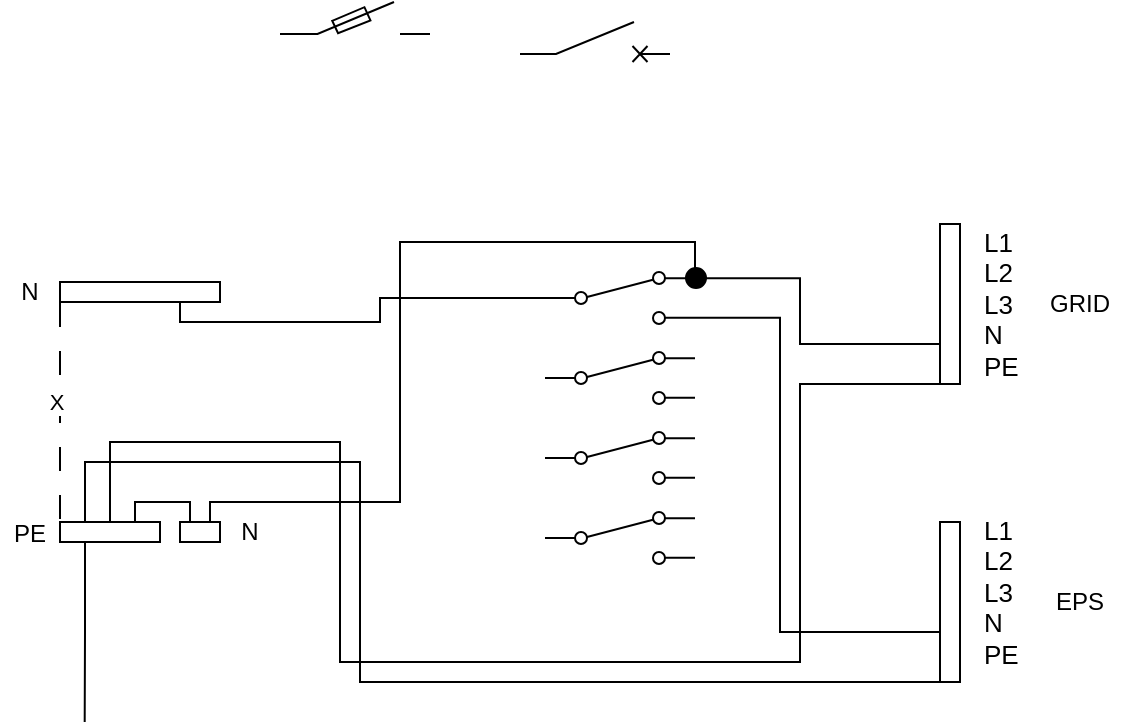 <mxfile version="22.1.21" type="github">
  <diagram name="Stránka-1" id="qHNlvLQnSKEmM8BU2uu_">
    <mxGraphModel dx="795" dy="539" grid="1" gridSize="10" guides="1" tooltips="1" connect="1" arrows="1" fold="1" page="1" pageScale="1" pageWidth="827" pageHeight="1169" math="0" shadow="0">
      <root>
        <mxCell id="0" />
        <mxCell id="1" parent="0" />
        <mxCell id="qgC3pcYMYkXA0LMqmIol-1" value="" style="pointerEvents=1;verticalLabelPosition=bottom;shadow=0;dashed=0;align=center;html=1;verticalAlign=top;shape=mxgraph.electrical.electro-mechanical.circuitBreaker2;elSwitchState=off;" vertex="1" parent="1">
          <mxGeometry x="310" y="70" width="75" height="20" as="geometry" />
        </mxCell>
        <mxCell id="qgC3pcYMYkXA0LMqmIol-35" style="edgeStyle=orthogonalEdgeStyle;rounded=0;orthogonalLoop=1;jettySize=auto;html=1;exitX=0;exitY=0.5;exitDx=0;exitDy=0;entryX=0.75;entryY=1;entryDx=0;entryDy=0;endArrow=none;endFill=0;" edge="1" parent="1" source="qgC3pcYMYkXA0LMqmIol-2" target="qgC3pcYMYkXA0LMqmIol-6">
          <mxGeometry relative="1" as="geometry">
            <Array as="points">
              <mxPoint x="240" y="208" />
              <mxPoint x="240" y="220" />
              <mxPoint x="140" y="220" />
            </Array>
          </mxGeometry>
        </mxCell>
        <mxCell id="qgC3pcYMYkXA0LMqmIol-2" value="" style="html=1;shape=mxgraph.electrical.electro-mechanical.twoWaySwitch;aspect=fixed;elSwitchState=2;" vertex="1" parent="1">
          <mxGeometry x="322.5" y="195" width="75" height="26" as="geometry" />
        </mxCell>
        <mxCell id="qgC3pcYMYkXA0LMqmIol-3" value="" style="html=1;shape=mxgraph.electrical.electro-mechanical.fuse2;aspect=fixed;elSwitchState=off;" vertex="1" parent="1">
          <mxGeometry x="190" y="60" width="75" height="20" as="geometry" />
        </mxCell>
        <mxCell id="qgC3pcYMYkXA0LMqmIol-18" style="edgeStyle=orthogonalEdgeStyle;rounded=0;orthogonalLoop=1;jettySize=auto;html=1;exitX=0.25;exitY=1;exitDx=0;exitDy=0;endArrow=none;endFill=0;" edge="1" parent="1" source="qgC3pcYMYkXA0LMqmIol-4">
          <mxGeometry relative="1" as="geometry">
            <mxPoint x="92.345" y="420.0" as="targetPoint" />
          </mxGeometry>
        </mxCell>
        <mxCell id="qgC3pcYMYkXA0LMqmIol-21" style="edgeStyle=orthogonalEdgeStyle;rounded=0;orthogonalLoop=1;jettySize=auto;html=1;exitX=0.75;exitY=0;exitDx=0;exitDy=0;entryX=0.25;entryY=0;entryDx=0;entryDy=0;endArrow=none;endFill=0;" edge="1" parent="1" source="qgC3pcYMYkXA0LMqmIol-4" target="qgC3pcYMYkXA0LMqmIol-17">
          <mxGeometry relative="1" as="geometry">
            <Array as="points">
              <mxPoint x="118" y="310" />
              <mxPoint x="145" y="310" />
            </Array>
          </mxGeometry>
        </mxCell>
        <mxCell id="qgC3pcYMYkXA0LMqmIol-4" value="" style="rounded=0;whiteSpace=wrap;html=1;fillColor=none;" vertex="1" parent="1">
          <mxGeometry x="80" y="320" width="50" height="10" as="geometry" />
        </mxCell>
        <mxCell id="qgC3pcYMYkXA0LMqmIol-6" value="" style="rounded=0;whiteSpace=wrap;html=1;fillColor=none;" vertex="1" parent="1">
          <mxGeometry x="80" y="200" width="80" height="10" as="geometry" />
        </mxCell>
        <mxCell id="qgC3pcYMYkXA0LMqmIol-7" value="" style="html=1;shape=mxgraph.electrical.electro-mechanical.twoWaySwitch;aspect=fixed;elSwitchState=2;" vertex="1" parent="1">
          <mxGeometry x="322.5" y="275" width="75" height="26" as="geometry" />
        </mxCell>
        <mxCell id="qgC3pcYMYkXA0LMqmIol-8" value="" style="html=1;shape=mxgraph.electrical.electro-mechanical.twoWaySwitch;aspect=fixed;elSwitchState=2;" vertex="1" parent="1">
          <mxGeometry x="322.5" y="235" width="75" height="26" as="geometry" />
        </mxCell>
        <mxCell id="qgC3pcYMYkXA0LMqmIol-9" value="" style="html=1;shape=mxgraph.electrical.electro-mechanical.twoWaySwitch;aspect=fixed;elSwitchState=2;" vertex="1" parent="1">
          <mxGeometry x="322.5" y="315" width="75" height="26" as="geometry" />
        </mxCell>
        <mxCell id="qgC3pcYMYkXA0LMqmIol-29" style="edgeStyle=orthogonalEdgeStyle;rounded=0;orthogonalLoop=1;jettySize=auto;html=1;exitX=0;exitY=0.75;exitDx=0;exitDy=0;exitPerimeter=0;entryX=1;entryY=0.12;entryDx=0;entryDy=0;endArrow=none;endFill=0;" edge="1" parent="1" source="qgC3pcYMYkXA0LMqmIol-10" target="qgC3pcYMYkXA0LMqmIol-2">
          <mxGeometry relative="1" as="geometry">
            <Array as="points">
              <mxPoint x="450" y="231" />
              <mxPoint x="450" y="198" />
            </Array>
          </mxGeometry>
        </mxCell>
        <mxCell id="qgC3pcYMYkXA0LMqmIol-36" style="edgeStyle=orthogonalEdgeStyle;rounded=0;orthogonalLoop=1;jettySize=auto;html=1;exitX=0;exitY=1;exitDx=0;exitDy=0;exitPerimeter=0;entryX=0.5;entryY=0;entryDx=0;entryDy=0;endArrow=none;endFill=0;" edge="1" parent="1" source="qgC3pcYMYkXA0LMqmIol-10" target="qgC3pcYMYkXA0LMqmIol-4">
          <mxGeometry relative="1" as="geometry">
            <Array as="points">
              <mxPoint x="450" y="251" />
              <mxPoint x="450" y="390" />
              <mxPoint x="220" y="390" />
              <mxPoint x="220" y="280" />
              <mxPoint x="105" y="280" />
            </Array>
          </mxGeometry>
        </mxCell>
        <mxCell id="qgC3pcYMYkXA0LMqmIol-10" value="" style="rounded=0;whiteSpace=wrap;html=1;fillColor=none;points=[[0,0,0,0,0],[0,0.25,0,0,0],[0,0.5,0,0,0],[0,0.75,0,0,0],[0,1,0,0,0]];" vertex="1" parent="1">
          <mxGeometry x="520" y="171" width="10" height="80" as="geometry" />
        </mxCell>
        <mxCell id="qgC3pcYMYkXA0LMqmIol-30" style="edgeStyle=orthogonalEdgeStyle;rounded=0;orthogonalLoop=1;jettySize=auto;html=1;exitX=0;exitY=0.75;exitDx=0;exitDy=0;exitPerimeter=0;entryX=1;entryY=0.88;entryDx=0;entryDy=0;startArrow=none;startFill=0;endArrow=none;endFill=0;" edge="1" parent="1" source="qgC3pcYMYkXA0LMqmIol-12" target="qgC3pcYMYkXA0LMqmIol-2">
          <mxGeometry relative="1" as="geometry">
            <Array as="points">
              <mxPoint x="440" y="375" />
              <mxPoint x="440" y="218" />
            </Array>
          </mxGeometry>
        </mxCell>
        <mxCell id="qgC3pcYMYkXA0LMqmIol-38" style="edgeStyle=orthogonalEdgeStyle;rounded=0;orthogonalLoop=1;jettySize=auto;html=1;exitX=0;exitY=1;exitDx=0;exitDy=0;exitPerimeter=0;entryX=0.25;entryY=0;entryDx=0;entryDy=0;endArrow=none;endFill=0;" edge="1" parent="1" source="qgC3pcYMYkXA0LMqmIol-12" target="qgC3pcYMYkXA0LMqmIol-4">
          <mxGeometry relative="1" as="geometry">
            <Array as="points">
              <mxPoint x="520" y="400" />
              <mxPoint x="230" y="400" />
              <mxPoint x="230" y="290" />
              <mxPoint x="93" y="290" />
            </Array>
          </mxGeometry>
        </mxCell>
        <mxCell id="qgC3pcYMYkXA0LMqmIol-12" value="" style="rounded=0;whiteSpace=wrap;html=1;fillColor=none;points=[[0,0,0,0,0],[0,0.25,0,0,0],[0,0.5,0,0,0],[0,0.75,0,0,0],[0,1,0,0,0]];" vertex="1" parent="1">
          <mxGeometry x="520" y="320" width="10" height="80" as="geometry" />
        </mxCell>
        <mxCell id="qgC3pcYMYkXA0LMqmIol-13" value="GRID" style="text;html=1;strokeColor=none;fillColor=none;align=center;verticalAlign=middle;whiteSpace=wrap;rounded=0;" vertex="1" parent="1">
          <mxGeometry x="560" y="196" width="60" height="30" as="geometry" />
        </mxCell>
        <mxCell id="qgC3pcYMYkXA0LMqmIol-14" value="EPS" style="text;html=1;strokeColor=none;fillColor=none;align=center;verticalAlign=middle;whiteSpace=wrap;rounded=0;" vertex="1" parent="1">
          <mxGeometry x="560" y="345" width="60" height="30" as="geometry" />
        </mxCell>
        <mxCell id="qgC3pcYMYkXA0LMqmIol-15" value="&lt;font style=&quot;font-size: 13px;&quot;&gt;L1&lt;br&gt;L2&lt;br&gt;L3&lt;br&gt;N&lt;br&gt;PE&lt;/font&gt;" style="text;html=1;strokeColor=none;fillColor=none;align=left;verticalAlign=middle;whiteSpace=wrap;rounded=0;" vertex="1" parent="1">
          <mxGeometry x="540" y="161" width="20" height="100" as="geometry" />
        </mxCell>
        <mxCell id="qgC3pcYMYkXA0LMqmIol-16" value="&lt;font style=&quot;font-size: 13px;&quot;&gt;L1&lt;br&gt;L2&lt;br&gt;L3&lt;br&gt;N&lt;br&gt;PE&lt;/font&gt;" style="text;html=1;strokeColor=none;fillColor=none;align=left;verticalAlign=middle;whiteSpace=wrap;rounded=0;" vertex="1" parent="1">
          <mxGeometry x="540" y="305" width="20" height="100" as="geometry" />
        </mxCell>
        <mxCell id="qgC3pcYMYkXA0LMqmIol-17" value="" style="rounded=0;whiteSpace=wrap;html=1;fillColor=none;" vertex="1" parent="1">
          <mxGeometry x="140" y="320" width="20" height="10" as="geometry" />
        </mxCell>
        <mxCell id="qgC3pcYMYkXA0LMqmIol-19" style="edgeStyle=orthogonalEdgeStyle;rounded=0;orthogonalLoop=1;jettySize=auto;html=1;exitX=1;exitY=0.25;exitDx=0;exitDy=0;entryX=0;entryY=1;entryDx=0;entryDy=0;startArrow=none;startFill=0;dashed=1;dashPattern=12 12;endArrow=none;endFill=0;" edge="1" parent="1" source="qgC3pcYMYkXA0LMqmIol-27" target="qgC3pcYMYkXA0LMqmIol-6">
          <mxGeometry relative="1" as="geometry">
            <Array as="points">
              <mxPoint x="80" y="290" />
              <mxPoint x="80" y="290" />
            </Array>
          </mxGeometry>
        </mxCell>
        <mxCell id="qgC3pcYMYkXA0LMqmIol-37" value="X" style="edgeLabel;html=1;align=center;verticalAlign=middle;resizable=0;points=[];" vertex="1" connectable="0" parent="qgC3pcYMYkXA0LMqmIol-19">
          <mxGeometry x="0.09" y="2" relative="1" as="geometry">
            <mxPoint as="offset" />
          </mxGeometry>
        </mxCell>
        <mxCell id="qgC3pcYMYkXA0LMqmIol-26" value="N" style="text;html=1;strokeColor=none;fillColor=none;align=center;verticalAlign=middle;whiteSpace=wrap;rounded=0;" vertex="1" parent="1">
          <mxGeometry x="50" y="190" width="30" height="30" as="geometry" />
        </mxCell>
        <mxCell id="qgC3pcYMYkXA0LMqmIol-27" value="PE" style="text;html=1;strokeColor=none;fillColor=none;align=center;verticalAlign=middle;whiteSpace=wrap;rounded=0;" vertex="1" parent="1">
          <mxGeometry x="50" y="311" width="30" height="30" as="geometry" />
        </mxCell>
        <mxCell id="qgC3pcYMYkXA0LMqmIol-28" value="N" style="text;html=1;strokeColor=none;fillColor=none;align=center;verticalAlign=middle;whiteSpace=wrap;rounded=0;" vertex="1" parent="1">
          <mxGeometry x="160" y="310" width="30" height="30" as="geometry" />
        </mxCell>
        <mxCell id="qgC3pcYMYkXA0LMqmIol-32" style="edgeStyle=orthogonalEdgeStyle;rounded=0;orthogonalLoop=1;jettySize=auto;html=1;exitX=1;exitY=0.12;exitDx=0;exitDy=0;entryX=0.75;entryY=0;entryDx=0;entryDy=0;endArrow=none;endFill=0;" edge="1" parent="1" source="qgC3pcYMYkXA0LMqmIol-2" target="qgC3pcYMYkXA0LMqmIol-17">
          <mxGeometry relative="1" as="geometry">
            <Array as="points">
              <mxPoint x="398" y="180" />
              <mxPoint x="250" y="180" />
              <mxPoint x="250" y="310" />
              <mxPoint x="155" y="310" />
            </Array>
          </mxGeometry>
        </mxCell>
        <mxCell id="qgC3pcYMYkXA0LMqmIol-33" value="" style="ellipse;whiteSpace=wrap;html=1;fillColor=#000000;" vertex="1" parent="1">
          <mxGeometry x="393" y="193" width="10" height="10" as="geometry" />
        </mxCell>
      </root>
    </mxGraphModel>
  </diagram>
</mxfile>
